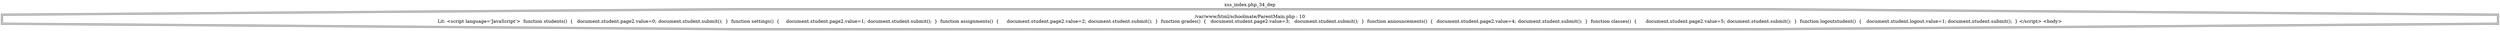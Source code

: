 digraph cfg {
  label="xss_index.php_34_dep";
  labelloc=t;
  n1 [shape=doubleoctagon, label="/var/www/html/schoolmate/ParentMain.php : 10\nLit: <script language='JavaScript'>  function students()  {	document.student.page2.value=0;	document.student.submit();  }  function settings()  {	document.student.page2.value=1;	document.student.submit();  }  function assignments()  {	document.student.page2.value=2;	document.student.submit();  }  function grades()  {   document.student.page2.value=3;   document.student.submit();  }  function announcements()  {	document.student.page2.value=4;	document.student.submit();  }  function classes()  {	document.student.page2.value=5;	document.student.submit();  }  function logoutstudent()  {	document.student.logout.value=1;	document.student.submit();  } </script> <body>\n"];
}

